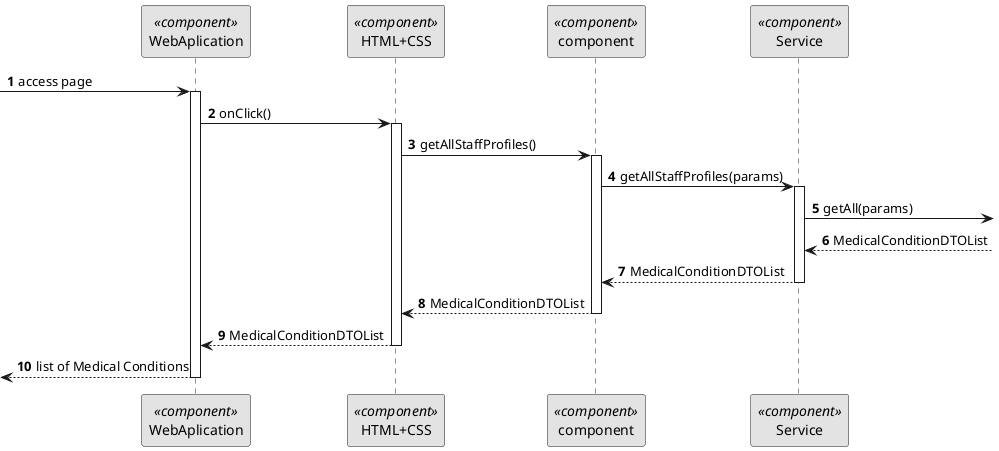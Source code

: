 @startuml
skinparam monochrome true
skinparam packageStyle rectangle
skinparam shadowing false

autonumber

participant "WebAplication" as FE <<component>>
participant "HTML+CSS" as HT <<component>>
participant "component" as CM <<component>>
participant "Service" as SERV <<component>>

 -> FE: access page
activate FE

FE -> HT : onClick()
activate HT
HT -> CM : getAllStaffProfiles()
activate CM

CM -> SERV : getAllStaffProfiles(params)
activate SERV


SERV -> : getAll(params)



SERV <-- : MedicalConditionDTOList


SERV --> CM : MedicalConditionDTOList
deactivate SERV
CM --> HT : MedicalConditionDTOList
deactivate CM

HT --> FE : MedicalConditionDTOList
deactivate HT

<-- FE : list of Medical Conditions

deactivate FE




@enduml